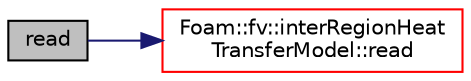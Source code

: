 digraph "read"
{
  bgcolor="transparent";
  edge [fontname="Helvetica",fontsize="10",labelfontname="Helvetica",labelfontsize="10"];
  node [fontname="Helvetica",fontsize="10",shape=record];
  rankdir="LR";
  Node8 [label="read",height=0.2,width=0.4,color="black", fillcolor="grey75", style="filled", fontcolor="black"];
  Node8 -> Node9 [color="midnightblue",fontsize="10",style="solid",fontname="Helvetica"];
  Node9 [label="Foam::fv::interRegionHeat\lTransferModel::read",height=0.2,width=0.4,color="red",URL="$a24677.html#a6ce0c64db98eb6144d363dbfc86104eb",tooltip="Read dictionary. "];
}
